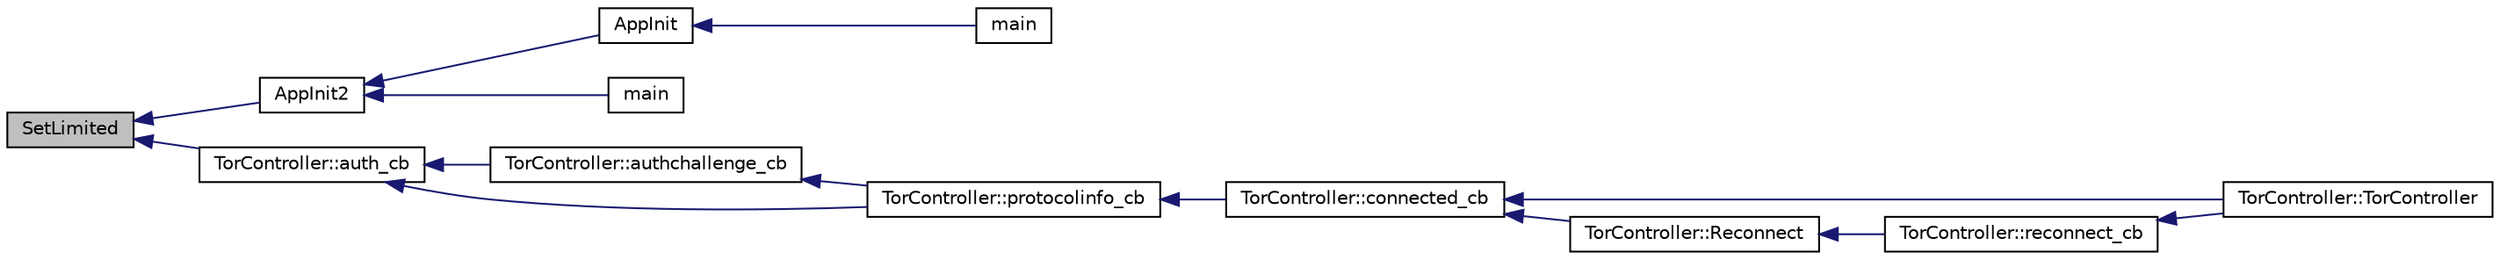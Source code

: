 digraph "SetLimited"
{
  edge [fontname="Helvetica",fontsize="10",labelfontname="Helvetica",labelfontsize="10"];
  node [fontname="Helvetica",fontsize="10",shape=record];
  rankdir="LR";
  Node1104 [label="SetLimited",height=0.2,width=0.4,color="black", fillcolor="grey75", style="filled", fontcolor="black"];
  Node1104 -> Node1105 [dir="back",color="midnightblue",fontsize="10",style="solid",fontname="Helvetica"];
  Node1105 [label="AppInit2",height=0.2,width=0.4,color="black", fillcolor="white", style="filled",URL="$d8/dc0/init_8h.html#a1a4c1bfbf6ba1db77e988b89b9cadfd3",tooltip="Initialize ion. "];
  Node1105 -> Node1106 [dir="back",color="midnightblue",fontsize="10",style="solid",fontname="Helvetica"];
  Node1106 [label="AppInit",height=0.2,width=0.4,color="black", fillcolor="white", style="filled",URL="$d4/d35/iond_8cpp.html#ac59316b767e6984e1285f0531275286b"];
  Node1106 -> Node1107 [dir="back",color="midnightblue",fontsize="10",style="solid",fontname="Helvetica"];
  Node1107 [label="main",height=0.2,width=0.4,color="black", fillcolor="white", style="filled",URL="$d4/d35/iond_8cpp.html#a0ddf1224851353fc92bfbff6f499fa97"];
  Node1105 -> Node1108 [dir="back",color="midnightblue",fontsize="10",style="solid",fontname="Helvetica"];
  Node1108 [label="main",height=0.2,width=0.4,color="black", fillcolor="white", style="filled",URL="$d5/d2d/ion_8cpp.html#a0ddf1224851353fc92bfbff6f499fa97"];
  Node1104 -> Node1109 [dir="back",color="midnightblue",fontsize="10",style="solid",fontname="Helvetica"];
  Node1109 [label="TorController::auth_cb",height=0.2,width=0.4,color="black", fillcolor="white", style="filled",URL="$da/dd9/class_tor_controller.html#ae36bc33cb3088384517c68f71e9944ce",tooltip="Callback for AUTHENTICATE result. "];
  Node1109 -> Node1110 [dir="back",color="midnightblue",fontsize="10",style="solid",fontname="Helvetica"];
  Node1110 [label="TorController::authchallenge_cb",height=0.2,width=0.4,color="black", fillcolor="white", style="filled",URL="$da/dd9/class_tor_controller.html#a86f1396b9f242183ffe777e0951eb997",tooltip="Callback for AUTHCHALLENGE result. "];
  Node1110 -> Node1111 [dir="back",color="midnightblue",fontsize="10",style="solid",fontname="Helvetica"];
  Node1111 [label="TorController::protocolinfo_cb",height=0.2,width=0.4,color="black", fillcolor="white", style="filled",URL="$da/dd9/class_tor_controller.html#aee36fcd1cd60d7f4eb007d909894b1c3",tooltip="Callback for PROTOCOLINFO result. "];
  Node1111 -> Node1112 [dir="back",color="midnightblue",fontsize="10",style="solid",fontname="Helvetica"];
  Node1112 [label="TorController::connected_cb",height=0.2,width=0.4,color="black", fillcolor="white", style="filled",URL="$da/dd9/class_tor_controller.html#a59d56a1525a08235b07dd9eadbae0d1f",tooltip="Callback after successful connection. "];
  Node1112 -> Node1113 [dir="back",color="midnightblue",fontsize="10",style="solid",fontname="Helvetica"];
  Node1113 [label="TorController::TorController",height=0.2,width=0.4,color="black", fillcolor="white", style="filled",URL="$da/dd9/class_tor_controller.html#ab38d90df15a9e3f2c6e1f4f24073a64e"];
  Node1112 -> Node1114 [dir="back",color="midnightblue",fontsize="10",style="solid",fontname="Helvetica"];
  Node1114 [label="TorController::Reconnect",height=0.2,width=0.4,color="black", fillcolor="white", style="filled",URL="$da/dd9/class_tor_controller.html#ae5d4304836fce79574ec540c5ada8269",tooltip="Reconnect, after getting disconnected. "];
  Node1114 -> Node1115 [dir="back",color="midnightblue",fontsize="10",style="solid",fontname="Helvetica"];
  Node1115 [label="TorController::reconnect_cb",height=0.2,width=0.4,color="black", fillcolor="white", style="filled",URL="$da/dd9/class_tor_controller.html#a2fa9614b4fa0e24c57f443b3c56f835c",tooltip="Callback for reconnect timer. "];
  Node1115 -> Node1113 [dir="back",color="midnightblue",fontsize="10",style="solid",fontname="Helvetica"];
  Node1109 -> Node1111 [dir="back",color="midnightblue",fontsize="10",style="solid",fontname="Helvetica"];
}

